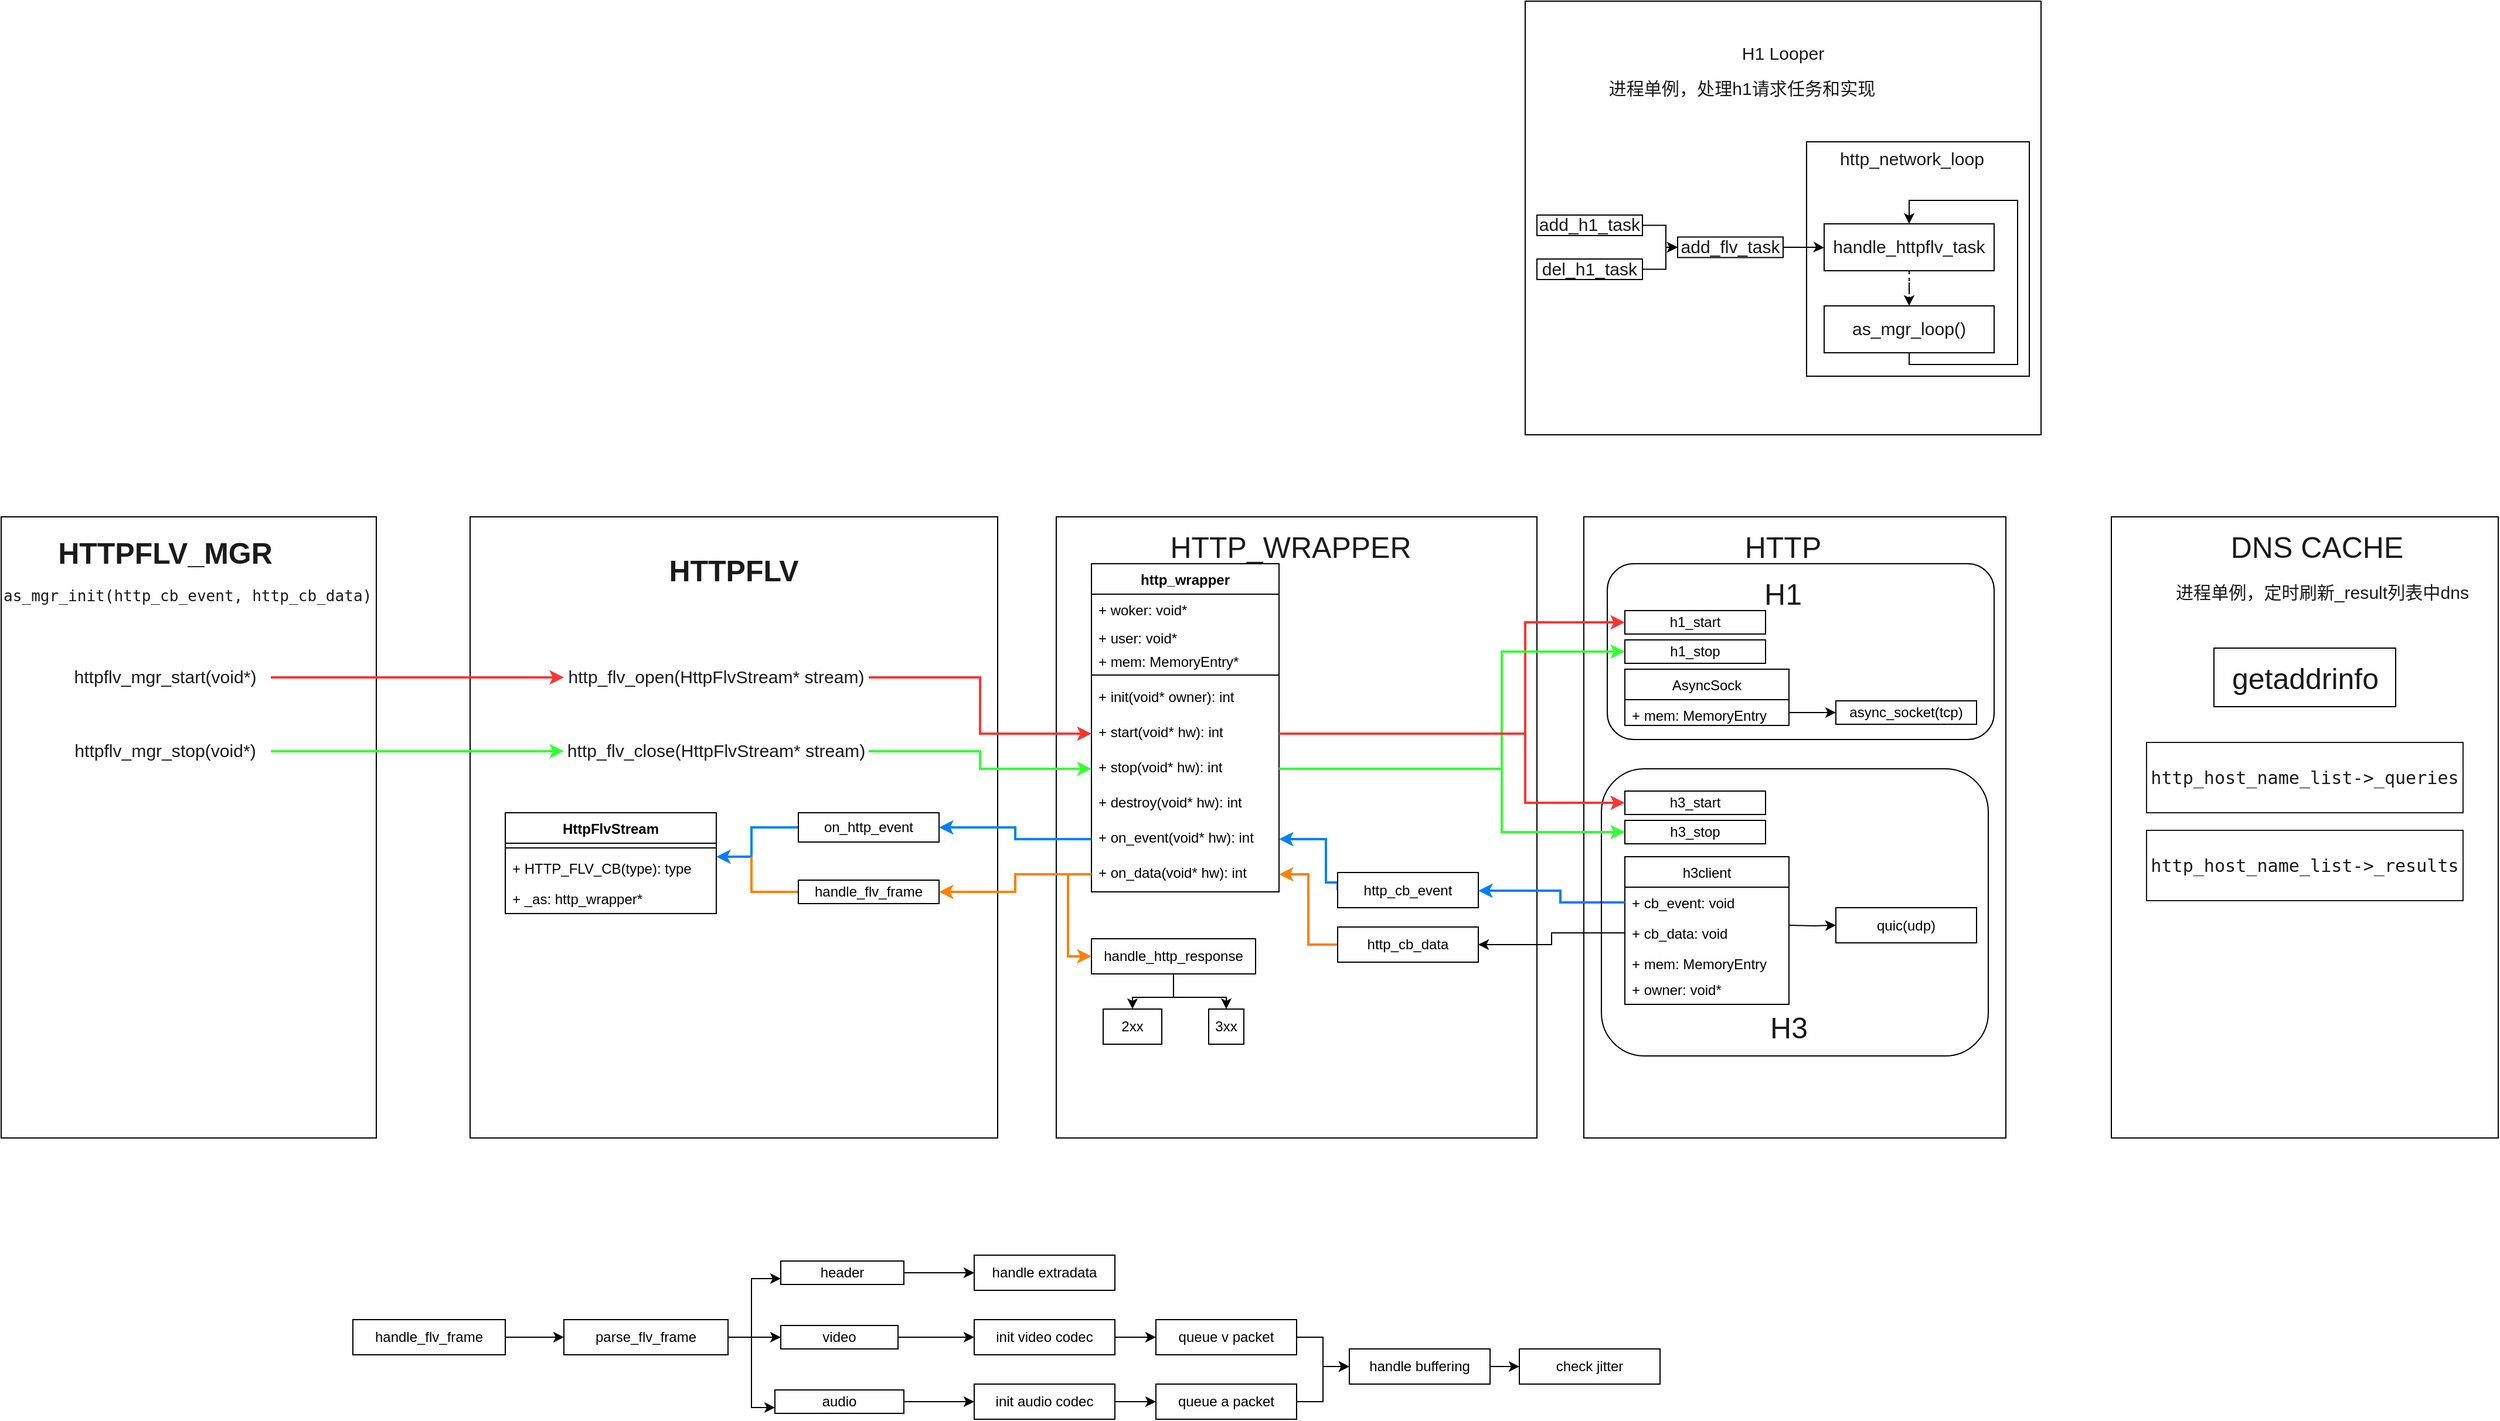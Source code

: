 <mxfile version="20.4.0" type="github">
  <diagram id="vO1amvy0kyj9_wai8O6I" name="Page-1">
    <mxGraphModel dx="2225" dy="1867" grid="1" gridSize="10" guides="1" tooltips="1" connect="1" arrows="1" fold="1" page="1" pageScale="1" pageWidth="850" pageHeight="1100" math="0" shadow="0">
      <root>
        <mxCell id="0" />
        <mxCell id="1" parent="0" />
        <mxCell id="cA0amRriEJMc-7uIuHtY-74" value="" style="rounded=0;whiteSpace=wrap;html=1;fontFamily=Helvetica;fontSize=25;fontColor=#1A1A1A;fillColor=none;gradientColor=none;" parent="1" vertex="1">
          <mxGeometry x="410" y="90" width="410" height="530" as="geometry" />
        </mxCell>
        <mxCell id="cA0amRriEJMc-7uIuHtY-109" value="" style="rounded=0;whiteSpace=wrap;html=1;fontFamily=Helvetica;fontSize=15.067;fontColor=#1A1A1A;fillColor=none;gradientColor=none;" parent="1" vertex="1">
          <mxGeometry x="-490" y="90" width="320" height="530" as="geometry" />
        </mxCell>
        <mxCell id="cA0amRriEJMc-7uIuHtY-4" value="" style="whiteSpace=wrap;html=1;" parent="1" vertex="1">
          <mxGeometry x="810" y="-350" width="440" height="370" as="geometry" />
        </mxCell>
        <mxCell id="cA0amRriEJMc-7uIuHtY-106" value="" style="rounded=0;whiteSpace=wrap;html=1;fontFamily=Helvetica;fontSize=15.067;fontColor=#1A1A1A;fillColor=none;gradientColor=none;" parent="1" vertex="1">
          <mxGeometry x="1050" y="-230" width="190" height="200" as="geometry" />
        </mxCell>
        <mxCell id="cA0amRriEJMc-7uIuHtY-70" value="" style="rounded=0;whiteSpace=wrap;html=1;fontFamily=Helvetica;fontSize=12;fontColor=#1A1A1A;fillColor=none;gradientColor=none;" parent="1" vertex="1">
          <mxGeometry x="-90" y="90" width="450" height="530" as="geometry" />
        </mxCell>
        <mxCell id="cA0amRriEJMc-7uIuHtY-83" value="" style="rounded=0;whiteSpace=wrap;html=1;fontFamily=Helvetica;fontSize=25;fontColor=#1A1A1A;fillColor=none;gradientColor=none;" parent="1" vertex="1">
          <mxGeometry x="1310" y="90" width="330" height="530" as="geometry" />
        </mxCell>
        <mxCell id="cA0amRriEJMc-7uIuHtY-76" value="" style="rounded=0;whiteSpace=wrap;html=1;fontFamily=Helvetica;fontSize=25;fontColor=#1A1A1A;fillColor=none;gradientColor=none;" parent="1" vertex="1">
          <mxGeometry x="860" y="90" width="360" height="530" as="geometry" />
        </mxCell>
        <mxCell id="cA0amRriEJMc-7uIuHtY-78" value="" style="rounded=1;whiteSpace=wrap;html=1;fontFamily=Helvetica;fontSize=25;fontColor=#1A1A1A;fillColor=none;gradientColor=none;" parent="1" vertex="1">
          <mxGeometry x="880" y="130" width="330" height="150" as="geometry" />
        </mxCell>
        <mxCell id="cA0amRriEJMc-7uIuHtY-5" value="async_socket(tcp)" style="whiteSpace=wrap;html=1;" parent="1" vertex="1">
          <mxGeometry x="1075" y="247" width="120" height="20" as="geometry" />
        </mxCell>
        <mxCell id="cA0amRriEJMc-7uIuHtY-6" value="quic(udp)" style="whiteSpace=wrap;html=1;" parent="1" vertex="1">
          <mxGeometry x="1075" y="423.5" width="120" height="30" as="geometry" />
        </mxCell>
        <mxCell id="cA0amRriEJMc-7uIuHtY-7" value="http_wrapper" style="swimlane;fontStyle=1;align=center;verticalAlign=top;childLayout=stackLayout;horizontal=1;startSize=26;horizontalStack=0;resizeParent=1;resizeParentMax=0;resizeLast=0;collapsible=1;marginBottom=0;" parent="1" vertex="1">
          <mxGeometry x="440" y="130" width="160" height="280" as="geometry" />
        </mxCell>
        <mxCell id="cA0amRriEJMc-7uIuHtY-8" value="+ woker: void*" style="text;strokeColor=none;fillColor=none;align=left;verticalAlign=top;spacingLeft=4;spacingRight=4;overflow=hidden;rotatable=0;points=[[0,0.5],[1,0.5]];portConstraint=eastwest;" parent="cA0amRriEJMc-7uIuHtY-7" vertex="1">
          <mxGeometry y="26" width="160" height="24" as="geometry" />
        </mxCell>
        <mxCell id="cA0amRriEJMc-7uIuHtY-11" value="+ user: void*" style="text;strokeColor=none;fillColor=none;align=left;verticalAlign=top;spacingLeft=4;spacingRight=4;overflow=hidden;rotatable=0;points=[[0,0.5],[1,0.5]];portConstraint=eastwest;" parent="cA0amRriEJMc-7uIuHtY-7" vertex="1">
          <mxGeometry y="50" width="160" height="20" as="geometry" />
        </mxCell>
        <mxCell id="cA0amRriEJMc-7uIuHtY-12" value="+ mem: MemoryEntry*" style="text;strokeColor=none;fillColor=none;align=left;verticalAlign=top;spacingLeft=4;spacingRight=4;overflow=hidden;rotatable=0;points=[[0,0.5],[1,0.5]];portConstraint=eastwest;" parent="cA0amRriEJMc-7uIuHtY-7" vertex="1">
          <mxGeometry y="70" width="160" height="20" as="geometry" />
        </mxCell>
        <mxCell id="cA0amRriEJMc-7uIuHtY-9" value="" style="line;strokeWidth=1;fillColor=none;align=left;verticalAlign=middle;spacingTop=-1;spacingLeft=3;spacingRight=3;rotatable=0;labelPosition=right;points=[];portConstraint=eastwest;" parent="cA0amRriEJMc-7uIuHtY-7" vertex="1">
          <mxGeometry y="90" width="160" height="10" as="geometry" />
        </mxCell>
        <mxCell id="cA0amRriEJMc-7uIuHtY-10" value="+ init(void* owner): int" style="text;strokeColor=none;fillColor=none;align=left;verticalAlign=top;spacingLeft=4;spacingRight=4;overflow=hidden;rotatable=0;points=[[0,0.5],[1,0.5]];portConstraint=eastwest;" parent="cA0amRriEJMc-7uIuHtY-7" vertex="1">
          <mxGeometry y="100" width="160" height="30" as="geometry" />
        </mxCell>
        <mxCell id="cA0amRriEJMc-7uIuHtY-13" value="+ start(void* hw): int" style="text;strokeColor=none;fillColor=none;align=left;verticalAlign=top;spacingLeft=4;spacingRight=4;overflow=hidden;rotatable=0;points=[[0,0.5],[1,0.5]];portConstraint=eastwest;" parent="cA0amRriEJMc-7uIuHtY-7" vertex="1">
          <mxGeometry y="130" width="160" height="30" as="geometry" />
        </mxCell>
        <mxCell id="cA0amRriEJMc-7uIuHtY-14" value="+ stop(void* hw): int" style="text;strokeColor=none;fillColor=none;align=left;verticalAlign=top;spacingLeft=4;spacingRight=4;overflow=hidden;rotatable=0;points=[[0,0.5],[1,0.5]];portConstraint=eastwest;" parent="cA0amRriEJMc-7uIuHtY-7" vertex="1">
          <mxGeometry y="160" width="160" height="30" as="geometry" />
        </mxCell>
        <mxCell id="cA0amRriEJMc-7uIuHtY-15" value="+ destroy(void* hw): int" style="text;strokeColor=none;fillColor=none;align=left;verticalAlign=top;spacingLeft=4;spacingRight=4;overflow=hidden;rotatable=0;points=[[0,0.5],[1,0.5]];portConstraint=eastwest;" parent="cA0amRriEJMc-7uIuHtY-7" vertex="1">
          <mxGeometry y="190" width="160" height="30" as="geometry" />
        </mxCell>
        <mxCell id="cA0amRriEJMc-7uIuHtY-16" value="+ on_event(void* hw): int" style="text;strokeColor=none;fillColor=none;align=left;verticalAlign=top;spacingLeft=4;spacingRight=4;overflow=hidden;rotatable=0;points=[[0,0.5],[1,0.5]];portConstraint=eastwest;" parent="cA0amRriEJMc-7uIuHtY-7" vertex="1">
          <mxGeometry y="220" width="160" height="30" as="geometry" />
        </mxCell>
        <mxCell id="cA0amRriEJMc-7uIuHtY-17" value="+ on_data(void* hw): int" style="text;strokeColor=none;fillColor=none;align=left;verticalAlign=top;spacingLeft=4;spacingRight=4;overflow=hidden;rotatable=0;points=[[0,0.5],[1,0.5]];portConstraint=eastwest;" parent="cA0amRriEJMc-7uIuHtY-7" vertex="1">
          <mxGeometry y="250" width="160" height="30" as="geometry" />
        </mxCell>
        <mxCell id="cA0amRriEJMc-7uIuHtY-42" style="edgeStyle=orthogonalEdgeStyle;rounded=0;orthogonalLoop=1;jettySize=auto;html=1;entryX=1;entryY=0.135;entryDx=0;entryDy=0;entryPerimeter=0;endArrow=classic;endFill=1;exitX=0;exitY=0.5;exitDx=0;exitDy=0;strokeWidth=2;strokeColor=#007FFF;" parent="1" source="cA0amRriEJMc-7uIuHtY-18" target="cA0amRriEJMc-7uIuHtY-39" edge="1">
          <mxGeometry relative="1" as="geometry">
            <Array as="points">
              <mxPoint x="150" y="355" />
              <mxPoint x="150" y="380" />
            </Array>
          </mxGeometry>
        </mxCell>
        <mxCell id="cA0amRriEJMc-7uIuHtY-18" value="on_http_event" style="whiteSpace=wrap;html=1;" parent="1" vertex="1">
          <mxGeometry x="190" y="342.5" width="120" height="25" as="geometry" />
        </mxCell>
        <mxCell id="cA0amRriEJMc-7uIuHtY-26" value="" style="edgeStyle=orthogonalEdgeStyle;rounded=0;orthogonalLoop=1;jettySize=auto;html=1;" parent="1" source="cA0amRriEJMc-7uIuHtY-20" target="cA0amRriEJMc-7uIuHtY-25" edge="1">
          <mxGeometry relative="1" as="geometry" />
        </mxCell>
        <mxCell id="cA0amRriEJMc-7uIuHtY-28" style="edgeStyle=orthogonalEdgeStyle;rounded=0;orthogonalLoop=1;jettySize=auto;html=1;entryX=0.5;entryY=0;entryDx=0;entryDy=0;" parent="1" source="cA0amRriEJMc-7uIuHtY-20" target="cA0amRriEJMc-7uIuHtY-27" edge="1">
          <mxGeometry relative="1" as="geometry" />
        </mxCell>
        <mxCell id="cA0amRriEJMc-7uIuHtY-20" value="handle_http_response" style="whiteSpace=wrap;html=1;" parent="1" vertex="1">
          <mxGeometry x="440" y="450" width="140" height="30" as="geometry" />
        </mxCell>
        <mxCell id="cA0amRriEJMc-7uIuHtY-41" style="edgeStyle=orthogonalEdgeStyle;rounded=0;orthogonalLoop=1;jettySize=auto;html=1;endArrow=none;endFill=0;strokeWidth=2;strokeColor=#FF8000;" parent="1" source="cA0amRriEJMc-7uIuHtY-22" edge="1">
          <mxGeometry relative="1" as="geometry">
            <mxPoint x="150" y="380" as="targetPoint" />
            <Array as="points">
              <mxPoint x="150" y="410" />
            </Array>
          </mxGeometry>
        </mxCell>
        <mxCell id="cA0amRriEJMc-7uIuHtY-22" value="handle_flv_frame" style="whiteSpace=wrap;html=1;" parent="1" vertex="1">
          <mxGeometry x="190" y="400" width="120" height="20" as="geometry" />
        </mxCell>
        <mxCell id="cA0amRriEJMc-7uIuHtY-25" value="2xx" style="whiteSpace=wrap;html=1;" parent="1" vertex="1">
          <mxGeometry x="450" y="510" width="50" height="30" as="geometry" />
        </mxCell>
        <mxCell id="cA0amRriEJMc-7uIuHtY-27" value="3xx" style="whiteSpace=wrap;html=1;" parent="1" vertex="1">
          <mxGeometry x="540" y="510" width="30" height="30" as="geometry" />
        </mxCell>
        <mxCell id="cA0amRriEJMc-7uIuHtY-32" style="edgeStyle=orthogonalEdgeStyle;rounded=0;orthogonalLoop=1;jettySize=auto;html=1;entryX=1;entryY=0.5;entryDx=0;entryDy=0;strokeColor=#007FFF;strokeWidth=2;" parent="1" source="cA0amRriEJMc-7uIuHtY-16" target="cA0amRriEJMc-7uIuHtY-18" edge="1">
          <mxGeometry relative="1" as="geometry" />
        </mxCell>
        <mxCell id="cA0amRriEJMc-7uIuHtY-33" style="edgeStyle=orthogonalEdgeStyle;rounded=0;orthogonalLoop=1;jettySize=auto;html=1;entryX=0;entryY=0.5;entryDx=0;entryDy=0;strokeWidth=2;strokeColor=#FF8000;" parent="1" source="cA0amRriEJMc-7uIuHtY-17" target="cA0amRriEJMc-7uIuHtY-20" edge="1">
          <mxGeometry relative="1" as="geometry" />
        </mxCell>
        <mxCell id="cA0amRriEJMc-7uIuHtY-34" style="edgeStyle=orthogonalEdgeStyle;rounded=0;orthogonalLoop=1;jettySize=auto;html=1;entryX=1;entryY=0.5;entryDx=0;entryDy=0;strokeColor=#FF8000;strokeWidth=2;" parent="1" source="cA0amRriEJMc-7uIuHtY-17" target="cA0amRriEJMc-7uIuHtY-22" edge="1">
          <mxGeometry relative="1" as="geometry" />
        </mxCell>
        <mxCell id="cA0amRriEJMc-7uIuHtY-36" value="HttpFlvStream" style="swimlane;fontStyle=1;align=center;verticalAlign=top;childLayout=stackLayout;horizontal=1;startSize=26;horizontalStack=0;resizeParent=1;resizeParentMax=0;resizeLast=0;collapsible=1;marginBottom=0;" parent="1" vertex="1">
          <mxGeometry x="-60" y="342.5" width="180" height="86" as="geometry" />
        </mxCell>
        <mxCell id="cA0amRriEJMc-7uIuHtY-38" value="" style="line;strokeWidth=1;fillColor=none;align=left;verticalAlign=middle;spacingTop=-1;spacingLeft=3;spacingRight=3;rotatable=0;labelPosition=right;points=[];portConstraint=eastwest;" parent="cA0amRriEJMc-7uIuHtY-36" vertex="1">
          <mxGeometry y="26" width="180" height="8" as="geometry" />
        </mxCell>
        <mxCell id="cA0amRriEJMc-7uIuHtY-39" value="+ HTTP_FLV_CB(type): type" style="text;strokeColor=none;fillColor=none;align=left;verticalAlign=top;spacingLeft=4;spacingRight=4;overflow=hidden;rotatable=0;points=[[0,0.5],[1,0.5]];portConstraint=eastwest;" parent="cA0amRriEJMc-7uIuHtY-36" vertex="1">
          <mxGeometry y="34" width="180" height="26" as="geometry" />
        </mxCell>
        <mxCell id="cA0amRriEJMc-7uIuHtY-112" value="+ _as: http_wrapper*" style="text;strokeColor=none;fillColor=none;align=left;verticalAlign=top;spacingLeft=4;spacingRight=4;overflow=hidden;rotatable=0;points=[[0,0.5],[1,0.5]];portConstraint=eastwest;" parent="cA0amRriEJMc-7uIuHtY-36" vertex="1">
          <mxGeometry y="60" width="180" height="26" as="geometry" />
        </mxCell>
        <mxCell id="cA0amRriEJMc-7uIuHtY-46" style="edgeStyle=orthogonalEdgeStyle;rounded=0;orthogonalLoop=1;jettySize=auto;html=1;entryX=0;entryY=0.5;entryDx=0;entryDy=0;endArrow=classic;endFill=1;" parent="1" target="cA0amRriEJMc-7uIuHtY-6" edge="1">
          <mxGeometry relative="1" as="geometry">
            <mxPoint x="1035" y="438.5" as="sourcePoint" />
          </mxGeometry>
        </mxCell>
        <mxCell id="cA0amRriEJMc-7uIuHtY-68" style="edgeStyle=orthogonalEdgeStyle;rounded=0;orthogonalLoop=1;jettySize=auto;html=1;fontFamily=Helvetica;fontSize=12;fontColor=#1A1A1A;exitX=0;exitY=0.5;exitDx=0;exitDy=0;strokeColor=#007FFF;strokeWidth=2;" parent="1" source="cA0amRriEJMc-7uIuHtY-48" target="cA0amRriEJMc-7uIuHtY-16" edge="1">
          <mxGeometry relative="1" as="geometry">
            <Array as="points">
              <mxPoint x="640" y="402" />
              <mxPoint x="640" y="365" />
            </Array>
          </mxGeometry>
        </mxCell>
        <mxCell id="cA0amRriEJMc-7uIuHtY-48" value="http_cb_event" style="whiteSpace=wrap;html=1;" parent="1" vertex="1">
          <mxGeometry x="650" y="393.5" width="120" height="30" as="geometry" />
        </mxCell>
        <mxCell id="cA0amRriEJMc-7uIuHtY-69" style="edgeStyle=orthogonalEdgeStyle;rounded=0;orthogonalLoop=1;jettySize=auto;html=1;entryX=1;entryY=0.5;entryDx=0;entryDy=0;fontFamily=Helvetica;fontSize=12;fontColor=#1A1A1A;exitX=0;exitY=0.5;exitDx=0;exitDy=0;strokeColor=#FF8000;strokeWidth=2;" parent="1" source="cA0amRriEJMc-7uIuHtY-49" target="cA0amRriEJMc-7uIuHtY-17" edge="1">
          <mxGeometry relative="1" as="geometry" />
        </mxCell>
        <mxCell id="cA0amRriEJMc-7uIuHtY-49" value="http_cb_data" style="whiteSpace=wrap;html=1;" parent="1" vertex="1">
          <mxGeometry x="650" y="440" width="120" height="30" as="geometry" />
        </mxCell>
        <mxCell id="cA0amRriEJMc-7uIuHtY-50" value="AsyncSock" style="swimlane;fontStyle=0;childLayout=stackLayout;horizontal=1;startSize=26;fillColor=none;horizontalStack=0;resizeParent=1;resizeParentMax=0;resizeLast=0;collapsible=1;marginBottom=0;" parent="1" vertex="1">
          <mxGeometry x="895" y="220" width="140" height="48" as="geometry" />
        </mxCell>
        <mxCell id="cA0amRriEJMc-7uIuHtY-53" value="+ mem: MemoryEntry" style="text;strokeColor=none;fillColor=none;align=left;verticalAlign=top;spacingLeft=4;spacingRight=4;overflow=hidden;rotatable=0;points=[[0,0.5],[1,0.5]];portConstraint=eastwest;" parent="cA0amRriEJMc-7uIuHtY-50" vertex="1">
          <mxGeometry y="26" width="140" height="22" as="geometry" />
        </mxCell>
        <mxCell id="cA0amRriEJMc-7uIuHtY-55" value="h3client" style="swimlane;fontStyle=0;childLayout=stackLayout;horizontal=1;startSize=26;fillColor=none;horizontalStack=0;resizeParent=1;resizeParentMax=0;resizeLast=0;collapsible=1;marginBottom=0;" parent="1" vertex="1">
          <mxGeometry x="895" y="380" width="140" height="126" as="geometry" />
        </mxCell>
        <mxCell id="cA0amRriEJMc-7uIuHtY-56" value="+ cb_event: void" style="text;strokeColor=none;fillColor=none;align=left;verticalAlign=top;spacingLeft=4;spacingRight=4;overflow=hidden;rotatable=0;points=[[0,0.5],[1,0.5]];portConstraint=eastwest;" parent="cA0amRriEJMc-7uIuHtY-55" vertex="1">
          <mxGeometry y="26" width="140" height="26" as="geometry" />
        </mxCell>
        <mxCell id="cA0amRriEJMc-7uIuHtY-57" value="+ cb_data: void" style="text;strokeColor=none;fillColor=none;align=left;verticalAlign=top;spacingLeft=4;spacingRight=4;overflow=hidden;rotatable=0;points=[[0,0.5],[1,0.5]];portConstraint=eastwest;" parent="cA0amRriEJMc-7uIuHtY-55" vertex="1">
          <mxGeometry y="52" width="140" height="26" as="geometry" />
        </mxCell>
        <mxCell id="cA0amRriEJMc-7uIuHtY-58" value="+ mem: MemoryEntry" style="text;strokeColor=none;fillColor=none;align=left;verticalAlign=top;spacingLeft=4;spacingRight=4;overflow=hidden;rotatable=0;points=[[0,0.5],[1,0.5]];portConstraint=eastwest;" parent="cA0amRriEJMc-7uIuHtY-55" vertex="1">
          <mxGeometry y="78" width="140" height="22" as="geometry" />
        </mxCell>
        <mxCell id="cA0amRriEJMc-7uIuHtY-59" value="+ owner: void*" style="text;strokeColor=none;fillColor=none;align=left;verticalAlign=top;spacingLeft=4;spacingRight=4;overflow=hidden;rotatable=0;points=[[0,0.5],[1,0.5]];portConstraint=eastwest;" parent="cA0amRriEJMc-7uIuHtY-55" vertex="1">
          <mxGeometry y="100" width="140" height="26" as="geometry" />
        </mxCell>
        <mxCell id="cA0amRriEJMc-7uIuHtY-61" style="edgeStyle=orthogonalEdgeStyle;rounded=0;orthogonalLoop=1;jettySize=auto;html=1;entryX=0;entryY=0.5;entryDx=0;entryDy=0;endArrow=classic;endFill=1;" parent="1" source="cA0amRriEJMc-7uIuHtY-53" target="cA0amRriEJMc-7uIuHtY-5" edge="1">
          <mxGeometry relative="1" as="geometry" />
        </mxCell>
        <mxCell id="cA0amRriEJMc-7uIuHtY-65" value="&lt;pre style=&quot;font-family: &amp;quot;JetBrains Mono&amp;quot;, monospace; font-size: 9.8pt;&quot;&gt;&lt;span style=&quot;background-color: rgb(255, 255, 255);&quot;&gt;&lt;font color=&quot;#1A1A1A&quot;&gt;as_mgr_init(http_cb_event, http_cb_data)&lt;/font&gt;&lt;/span&gt;&lt;/pre&gt;" style="text;whiteSpace=wrap;html=1;" parent="1" vertex="1">
          <mxGeometry x="-490" y="130" width="350" height="50" as="geometry" />
        </mxCell>
        <mxCell id="cA0amRriEJMc-7uIuHtY-66" style="edgeStyle=orthogonalEdgeStyle;rounded=0;orthogonalLoop=1;jettySize=auto;html=1;entryX=1;entryY=0.5;entryDx=0;entryDy=0;fontFamily=Helvetica;fontSize=12;fontColor=#1A1A1A;strokeColor=#007FFF;strokeWidth=2;" parent="1" source="cA0amRriEJMc-7uIuHtY-56" target="cA0amRriEJMc-7uIuHtY-48" edge="1">
          <mxGeometry relative="1" as="geometry">
            <Array as="points">
              <mxPoint x="840" y="419" />
              <mxPoint x="840" y="409" />
              <mxPoint x="770" y="409" />
            </Array>
          </mxGeometry>
        </mxCell>
        <mxCell id="cA0amRriEJMc-7uIuHtY-67" style="edgeStyle=orthogonalEdgeStyle;rounded=0;orthogonalLoop=1;jettySize=auto;html=1;entryX=1;entryY=0.5;entryDx=0;entryDy=0;fontFamily=Helvetica;fontSize=12;fontColor=#1A1A1A;" parent="1" source="cA0amRriEJMc-7uIuHtY-57" target="cA0amRriEJMc-7uIuHtY-49" edge="1">
          <mxGeometry relative="1" as="geometry" />
        </mxCell>
        <mxCell id="cA0amRriEJMc-7uIuHtY-71" value="&lt;font style=&quot;font-size: 25px;&quot;&gt;&lt;b&gt;HTTPFLV&lt;/b&gt;&lt;/font&gt;" style="text;html=1;strokeColor=none;fillColor=none;align=center;verticalAlign=middle;whiteSpace=wrap;rounded=0;fontFamily=Helvetica;fontSize=12;fontColor=#1A1A1A;" parent="1" vertex="1">
          <mxGeometry x="105" y="120" width="60" height="30" as="geometry" />
        </mxCell>
        <mxCell id="cA0amRriEJMc-7uIuHtY-73" value="&lt;font style=&quot;font-size: 25px;&quot;&gt;&lt;b&gt;HTTPFLV_MGR&lt;/b&gt;&lt;/font&gt;" style="text;html=1;strokeColor=none;fillColor=none;align=center;verticalAlign=middle;whiteSpace=wrap;rounded=0;fontFamily=Helvetica;fontSize=12;fontColor=#1A1A1A;" parent="1" vertex="1">
          <mxGeometry x="-390" y="100" width="80" height="40" as="geometry" />
        </mxCell>
        <mxCell id="cA0amRriEJMc-7uIuHtY-75" value="HTTP_WRAPPER" style="text;html=1;strokeColor=none;fillColor=none;align=center;verticalAlign=middle;whiteSpace=wrap;rounded=0;fontFamily=Helvetica;fontSize=25;fontColor=#1A1A1A;" parent="1" vertex="1">
          <mxGeometry x="580" y="100" width="60" height="30" as="geometry" />
        </mxCell>
        <mxCell id="cA0amRriEJMc-7uIuHtY-77" value="HTTP" style="text;html=1;strokeColor=none;fillColor=none;align=center;verticalAlign=middle;whiteSpace=wrap;rounded=0;fontFamily=Helvetica;fontSize=25;fontColor=#1A1A1A;" parent="1" vertex="1">
          <mxGeometry x="1000" y="100" width="60" height="30" as="geometry" />
        </mxCell>
        <mxCell id="cA0amRriEJMc-7uIuHtY-79" value="H1" style="text;html=1;strokeColor=none;fillColor=none;align=center;verticalAlign=middle;whiteSpace=wrap;rounded=0;fontFamily=Helvetica;fontSize=25;fontColor=#1A1A1A;" parent="1" vertex="1">
          <mxGeometry x="1000" y="140" width="60" height="30" as="geometry" />
        </mxCell>
        <mxCell id="cA0amRriEJMc-7uIuHtY-80" value="" style="rounded=1;whiteSpace=wrap;html=1;fontFamily=Helvetica;fontSize=25;fontColor=#1A1A1A;fillColor=none;gradientColor=none;" parent="1" vertex="1">
          <mxGeometry x="875" y="305" width="330" height="245" as="geometry" />
        </mxCell>
        <mxCell id="cA0amRriEJMc-7uIuHtY-81" value="H3" style="text;html=1;strokeColor=none;fillColor=none;align=center;verticalAlign=middle;whiteSpace=wrap;rounded=0;fontFamily=Helvetica;fontSize=25;fontColor=#1A1A1A;" parent="1" vertex="1">
          <mxGeometry x="1005" y="510" width="60" height="30" as="geometry" />
        </mxCell>
        <mxCell id="cA0amRriEJMc-7uIuHtY-84" value="DNS CACHE" style="text;html=1;strokeColor=none;fillColor=none;align=center;verticalAlign=middle;whiteSpace=wrap;rounded=0;fontFamily=Helvetica;fontSize=25;fontColor=#1A1A1A;" parent="1" vertex="1">
          <mxGeometry x="1407.5" y="100" width="155" height="30" as="geometry" />
        </mxCell>
        <mxCell id="cA0amRriEJMc-7uIuHtY-85" value="getaddrinfo" style="rounded=0;whiteSpace=wrap;html=1;fontFamily=Helvetica;fontSize=25;fontColor=#1A1A1A;fillColor=none;gradientColor=none;" parent="1" vertex="1">
          <mxGeometry x="1397.5" y="202" width="155" height="50" as="geometry" />
        </mxCell>
        <mxCell id="cA0amRriEJMc-7uIuHtY-86" value="&lt;pre style=&quot;font-family: &amp;quot;JetBrains Mono&amp;quot;, monospace; font-size: 15.067px;&quot;&gt;&lt;font style=&quot;font-size: 15.067px;&quot;&gt;&lt;span style=&quot;background-color: rgb(255, 255, 255);&quot;&gt;&lt;font style=&quot;font-size: 15.067px;&quot; color=&quot;#1A1A1A&quot;&gt;http_host_name_list-&amp;gt;_queries&lt;/font&gt;&lt;/span&gt;&lt;/font&gt;&lt;/pre&gt;" style="rounded=0;whiteSpace=wrap;html=1;fontFamily=Helvetica;fontSize=25;fontColor=#1A1A1A;fillColor=none;gradientColor=none;strokeColor=#1A1A1A;" parent="1" vertex="1">
          <mxGeometry x="1340" y="282.5" width="270" height="60" as="geometry" />
        </mxCell>
        <mxCell id="cA0amRriEJMc-7uIuHtY-87" value="&lt;pre style=&quot;font-family: &amp;quot;JetBrains Mono&amp;quot;, monospace; font-size: 15.067px;&quot;&gt;&lt;font style=&quot;font-size: 15.067px;&quot;&gt;&lt;span style=&quot;background-color: rgb(255, 255, 255);&quot;&gt;&lt;font style=&quot;font-size: 15.067px;&quot; color=&quot;#1A1A1A&quot;&gt;http_host_name_list-&amp;gt;_results&lt;/font&gt;&lt;/span&gt;&lt;/font&gt;&lt;/pre&gt;" style="rounded=0;whiteSpace=wrap;html=1;fontFamily=Helvetica;fontSize=25;fontColor=#1A1A1A;fillColor=none;gradientColor=none;strokeColor=#1A1A1A;" parent="1" vertex="1">
          <mxGeometry x="1340" y="357.5" width="270" height="60" as="geometry" />
        </mxCell>
        <mxCell id="cA0amRriEJMc-7uIuHtY-114" style="edgeStyle=orthogonalEdgeStyle;rounded=0;orthogonalLoop=1;jettySize=auto;html=1;entryX=0;entryY=0.5;entryDx=0;entryDy=0;fontFamily=Helvetica;fontSize=25;fontColor=#1A1A1A;strokeColor=#FF3333;strokeWidth=2;" parent="1" source="cA0amRriEJMc-7uIuHtY-89" target="cA0amRriEJMc-7uIuHtY-110" edge="1">
          <mxGeometry relative="1" as="geometry" />
        </mxCell>
        <mxCell id="cA0amRriEJMc-7uIuHtY-89" value="httpflv_mgr_start(void*)" style="text;html=1;strokeColor=none;fillColor=none;align=center;verticalAlign=middle;whiteSpace=wrap;rounded=0;fontFamily=Helvetica;fontSize=15.067;fontColor=#1A1A1A;" parent="1" vertex="1">
          <mxGeometry x="-440" y="212" width="180" height="30" as="geometry" />
        </mxCell>
        <mxCell id="cA0amRriEJMc-7uIuHtY-115" style="edgeStyle=orthogonalEdgeStyle;rounded=0;orthogonalLoop=1;jettySize=auto;html=1;entryX=0;entryY=0.5;entryDx=0;entryDy=0;fontFamily=Helvetica;fontSize=25;fontColor=#1A1A1A;strokeColor=#33FF33;strokeWidth=2;" parent="1" source="cA0amRriEJMc-7uIuHtY-90" target="cA0amRriEJMc-7uIuHtY-111" edge="1">
          <mxGeometry relative="1" as="geometry" />
        </mxCell>
        <mxCell id="cA0amRriEJMc-7uIuHtY-90" value="httpflv_mgr_stop(void*)" style="text;html=1;strokeColor=none;fillColor=none;align=center;verticalAlign=middle;whiteSpace=wrap;rounded=0;fontFamily=Helvetica;fontSize=15.067;fontColor=#1A1A1A;" parent="1" vertex="1">
          <mxGeometry x="-440" y="275" width="180" height="30" as="geometry" />
        </mxCell>
        <mxCell id="cA0amRriEJMc-7uIuHtY-91" value="H1 Looper" style="text;html=1;strokeColor=none;fillColor=none;align=center;verticalAlign=middle;whiteSpace=wrap;rounded=0;fontFamily=Helvetica;fontSize=15.067;fontColor=#1A1A1A;" parent="1" vertex="1">
          <mxGeometry x="950" y="-320" width="160" height="30" as="geometry" />
        </mxCell>
        <mxCell id="cA0amRriEJMc-7uIuHtY-94" style="edgeStyle=orthogonalEdgeStyle;rounded=0;orthogonalLoop=1;jettySize=auto;html=1;dashed=1;fontFamily=Helvetica;fontSize=15.067;fontColor=#1A1A1A;" parent="1" source="cA0amRriEJMc-7uIuHtY-92" target="cA0amRriEJMc-7uIuHtY-93" edge="1">
          <mxGeometry relative="1" as="geometry" />
        </mxCell>
        <mxCell id="cA0amRriEJMc-7uIuHtY-92" value="handle_httpflv_task" style="rounded=0;whiteSpace=wrap;html=1;fontFamily=Helvetica;fontSize=15.067;fontColor=#1A1A1A;fillColor=none;gradientColor=none;" parent="1" vertex="1">
          <mxGeometry x="1065" y="-160" width="145" height="40" as="geometry" />
        </mxCell>
        <mxCell id="cA0amRriEJMc-7uIuHtY-95" style="edgeStyle=orthogonalEdgeStyle;rounded=0;orthogonalLoop=1;jettySize=auto;html=1;entryX=0.5;entryY=0;entryDx=0;entryDy=0;fontFamily=Helvetica;fontSize=15.067;fontColor=#1A1A1A;" parent="1" source="cA0amRriEJMc-7uIuHtY-93" target="cA0amRriEJMc-7uIuHtY-92" edge="1">
          <mxGeometry relative="1" as="geometry">
            <Array as="points">
              <mxPoint x="1137" y="-40" />
              <mxPoint x="1230" y="-40" />
              <mxPoint x="1230" y="-180" />
              <mxPoint x="1137" y="-180" />
            </Array>
          </mxGeometry>
        </mxCell>
        <mxCell id="cA0amRriEJMc-7uIuHtY-93" value="as_mgr_loop()" style="rounded=0;whiteSpace=wrap;html=1;fontFamily=Helvetica;fontSize=15.067;fontColor=#1A1A1A;fillColor=none;gradientColor=none;" parent="1" vertex="1">
          <mxGeometry x="1065" y="-90" width="145" height="40" as="geometry" />
        </mxCell>
        <mxCell id="cA0amRriEJMc-7uIuHtY-97" value="http_network_loop" style="text;html=1;strokeColor=none;fillColor=none;align=center;verticalAlign=middle;whiteSpace=wrap;rounded=0;fontFamily=Helvetica;fontSize=15.067;fontColor=#1A1A1A;" parent="1" vertex="1">
          <mxGeometry x="1110" y="-230" width="60" height="30" as="geometry" />
        </mxCell>
        <mxCell id="cA0amRriEJMc-7uIuHtY-104" style="edgeStyle=orthogonalEdgeStyle;rounded=0;orthogonalLoop=1;jettySize=auto;html=1;entryX=0;entryY=0.5;entryDx=0;entryDy=0;fontFamily=Helvetica;fontSize=15.067;fontColor=#1A1A1A;" parent="1" source="cA0amRriEJMc-7uIuHtY-98" target="cA0amRriEJMc-7uIuHtY-102" edge="1">
          <mxGeometry relative="1" as="geometry" />
        </mxCell>
        <mxCell id="cA0amRriEJMc-7uIuHtY-98" value="add_h1_task" style="rounded=0;whiteSpace=wrap;html=1;fontFamily=Helvetica;fontSize=15.067;fontColor=#1A1A1A;fillColor=none;gradientColor=none;" parent="1" vertex="1">
          <mxGeometry x="820" y="-167.5" width="90" height="17.5" as="geometry" />
        </mxCell>
        <mxCell id="cA0amRriEJMc-7uIuHtY-105" style="edgeStyle=orthogonalEdgeStyle;rounded=0;orthogonalLoop=1;jettySize=auto;html=1;entryX=0;entryY=0.5;entryDx=0;entryDy=0;fontFamily=Helvetica;fontSize=15.067;fontColor=#1A1A1A;" parent="1" source="cA0amRriEJMc-7uIuHtY-101" target="cA0amRriEJMc-7uIuHtY-102" edge="1">
          <mxGeometry relative="1" as="geometry" />
        </mxCell>
        <mxCell id="cA0amRriEJMc-7uIuHtY-101" value="del_h1_task" style="rounded=0;whiteSpace=wrap;html=1;fontFamily=Helvetica;fontSize=15.067;fontColor=#1A1A1A;fillColor=none;gradientColor=none;" parent="1" vertex="1">
          <mxGeometry x="820" y="-130" width="90" height="17.5" as="geometry" />
        </mxCell>
        <mxCell id="cA0amRriEJMc-7uIuHtY-103" style="edgeStyle=orthogonalEdgeStyle;rounded=0;orthogonalLoop=1;jettySize=auto;html=1;fontFamily=Helvetica;fontSize=15.067;fontColor=#1A1A1A;entryX=0;entryY=0.509;entryDx=0;entryDy=0;entryPerimeter=0;" parent="1" source="cA0amRriEJMc-7uIuHtY-102" target="cA0amRriEJMc-7uIuHtY-92" edge="1">
          <mxGeometry relative="1" as="geometry">
            <mxPoint x="1050" y="-121.188" as="targetPoint" />
            <Array as="points">
              <mxPoint x="1060" y="-140" />
              <mxPoint x="1065" y="-140" />
            </Array>
          </mxGeometry>
        </mxCell>
        <mxCell id="cA0amRriEJMc-7uIuHtY-102" value="add_flv_task" style="rounded=0;whiteSpace=wrap;html=1;fontFamily=Helvetica;fontSize=15.067;fontColor=#1A1A1A;fillColor=none;gradientColor=none;" parent="1" vertex="1">
          <mxGeometry x="940" y="-148.75" width="90" height="17.5" as="geometry" />
        </mxCell>
        <mxCell id="cA0amRriEJMc-7uIuHtY-107" value="进程单例，处理h1请求任务和实现" style="text;html=1;strokeColor=none;fillColor=none;align=center;verticalAlign=middle;whiteSpace=wrap;rounded=0;fontFamily=Helvetica;fontSize=15.067;fontColor=#1A1A1A;" parent="1" vertex="1">
          <mxGeometry x="850" y="-290" width="290" height="30" as="geometry" />
        </mxCell>
        <mxCell id="cA0amRriEJMc-7uIuHtY-108" value="进程单例，定时刷新_result列表中dns" style="text;html=1;strokeColor=none;fillColor=none;align=center;verticalAlign=middle;whiteSpace=wrap;rounded=0;fontFamily=Helvetica;fontSize=15.067;fontColor=#1A1A1A;" parent="1" vertex="1">
          <mxGeometry x="1360" y="140" width="260" height="30" as="geometry" />
        </mxCell>
        <mxCell id="cA0amRriEJMc-7uIuHtY-116" style="edgeStyle=orthogonalEdgeStyle;rounded=0;orthogonalLoop=1;jettySize=auto;html=1;entryX=0;entryY=0.5;entryDx=0;entryDy=0;fontFamily=Helvetica;fontSize=25;fontColor=#1A1A1A;exitX=1;exitY=0.5;exitDx=0;exitDy=0;strokeWidth=2;strokeColor=#FF3333;" parent="1" source="cA0amRriEJMc-7uIuHtY-110" target="cA0amRriEJMc-7uIuHtY-13" edge="1">
          <mxGeometry relative="1" as="geometry" />
        </mxCell>
        <mxCell id="cA0amRriEJMc-7uIuHtY-110" value="http_flv_open(HttpFlvStream* stream)" style="text;html=1;strokeColor=none;fillColor=none;align=center;verticalAlign=middle;whiteSpace=wrap;rounded=0;fontFamily=Helvetica;fontSize=15.067;fontColor=#1A1A1A;" parent="1" vertex="1">
          <mxGeometry x="-10" y="212" width="260" height="30" as="geometry" />
        </mxCell>
        <mxCell id="cA0amRriEJMc-7uIuHtY-117" style="edgeStyle=orthogonalEdgeStyle;rounded=0;orthogonalLoop=1;jettySize=auto;html=1;entryX=0;entryY=0.5;entryDx=0;entryDy=0;fontFamily=Helvetica;fontSize=25;fontColor=#1A1A1A;strokeWidth=2;strokeColor=#33FF33;" parent="1" source="cA0amRriEJMc-7uIuHtY-111" target="cA0amRriEJMc-7uIuHtY-14" edge="1">
          <mxGeometry relative="1" as="geometry" />
        </mxCell>
        <mxCell id="cA0amRriEJMc-7uIuHtY-111" value="http_flv_close(HttpFlvStream* stream)" style="text;html=1;strokeColor=none;fillColor=none;align=center;verticalAlign=middle;whiteSpace=wrap;rounded=0;fontFamily=Helvetica;fontSize=15.067;fontColor=#1A1A1A;" parent="1" vertex="1">
          <mxGeometry x="-10" y="275" width="260" height="30" as="geometry" />
        </mxCell>
        <mxCell id="cA0amRriEJMc-7uIuHtY-118" value="h1_start" style="whiteSpace=wrap;html=1;" parent="1" vertex="1">
          <mxGeometry x="895" y="170" width="120" height="20" as="geometry" />
        </mxCell>
        <mxCell id="cA0amRriEJMc-7uIuHtY-119" value="h1_stop" style="whiteSpace=wrap;html=1;" parent="1" vertex="1">
          <mxGeometry x="895" y="195" width="120" height="20" as="geometry" />
        </mxCell>
        <mxCell id="cA0amRriEJMc-7uIuHtY-120" value="h3_start" style="whiteSpace=wrap;html=1;" parent="1" vertex="1">
          <mxGeometry x="895" y="324" width="120" height="20" as="geometry" />
        </mxCell>
        <mxCell id="cA0amRriEJMc-7uIuHtY-121" value="h3_stop" style="whiteSpace=wrap;html=1;" parent="1" vertex="1">
          <mxGeometry x="895" y="349" width="120" height="20" as="geometry" />
        </mxCell>
        <mxCell id="cA0amRriEJMc-7uIuHtY-122" style="edgeStyle=orthogonalEdgeStyle;rounded=0;orthogonalLoop=1;jettySize=auto;html=1;entryX=0;entryY=0.5;entryDx=0;entryDy=0;fontFamily=Helvetica;fontSize=25;fontColor=#1A1A1A;strokeColor=#FF3333;strokeWidth=2;" parent="1" source="cA0amRriEJMc-7uIuHtY-13" target="cA0amRriEJMc-7uIuHtY-118" edge="1">
          <mxGeometry relative="1" as="geometry">
            <Array as="points">
              <mxPoint x="810" y="275" />
              <mxPoint x="810" y="180" />
            </Array>
          </mxGeometry>
        </mxCell>
        <mxCell id="cA0amRriEJMc-7uIuHtY-123" style="edgeStyle=orthogonalEdgeStyle;rounded=0;orthogonalLoop=1;jettySize=auto;html=1;entryX=0;entryY=0.5;entryDx=0;entryDy=0;fontFamily=Helvetica;fontSize=25;fontColor=#1A1A1A;strokeColor=#33FF33;strokeWidth=2;" parent="1" source="cA0amRriEJMc-7uIuHtY-14" target="cA0amRriEJMc-7uIuHtY-119" edge="1">
          <mxGeometry relative="1" as="geometry">
            <Array as="points">
              <mxPoint x="790" y="305" />
              <mxPoint x="790" y="205" />
            </Array>
          </mxGeometry>
        </mxCell>
        <mxCell id="cA0amRriEJMc-7uIuHtY-124" style="edgeStyle=orthogonalEdgeStyle;rounded=0;orthogonalLoop=1;jettySize=auto;html=1;entryX=0;entryY=0.5;entryDx=0;entryDy=0;fontFamily=Helvetica;fontSize=25;fontColor=#1A1A1A;strokeColor=#FF3333;strokeWidth=2;" parent="1" source="cA0amRriEJMc-7uIuHtY-13" target="cA0amRriEJMc-7uIuHtY-120" edge="1">
          <mxGeometry relative="1" as="geometry">
            <Array as="points">
              <mxPoint x="810" y="275" />
              <mxPoint x="810" y="334" />
            </Array>
          </mxGeometry>
        </mxCell>
        <mxCell id="cA0amRriEJMc-7uIuHtY-126" style="edgeStyle=orthogonalEdgeStyle;rounded=0;orthogonalLoop=1;jettySize=auto;html=1;entryX=0;entryY=0.5;entryDx=0;entryDy=0;fontFamily=Helvetica;fontSize=25;fontColor=#1A1A1A;strokeWidth=2;strokeColor=#33FF33;" parent="1" source="cA0amRriEJMc-7uIuHtY-14" target="cA0amRriEJMc-7uIuHtY-121" edge="1">
          <mxGeometry relative="1" as="geometry">
            <Array as="points">
              <mxPoint x="790" y="305" />
              <mxPoint x="790" y="359" />
            </Array>
          </mxGeometry>
        </mxCell>
        <mxCell id="sgj0Pk3TnUekTyNWO7hc-7" style="edgeStyle=orthogonalEdgeStyle;rounded=0;orthogonalLoop=1;jettySize=auto;html=1;exitX=0;exitY=0.5;exitDx=0;exitDy=0;entryX=0;entryY=0.75;entryDx=0;entryDy=0;" edge="1" parent="1" source="sgj0Pk3TnUekTyNWO7hc-5" target="sgj0Pk3TnUekTyNWO7hc-4">
          <mxGeometry relative="1" as="geometry">
            <Array as="points">
              <mxPoint x="150" y="790" />
              <mxPoint x="150" y="740" />
            </Array>
          </mxGeometry>
        </mxCell>
        <mxCell id="sgj0Pk3TnUekTyNWO7hc-8" style="edgeStyle=orthogonalEdgeStyle;rounded=0;orthogonalLoop=1;jettySize=auto;html=1;exitX=1;exitY=0.5;exitDx=0;exitDy=0;entryX=0;entryY=0.75;entryDx=0;entryDy=0;" edge="1" parent="1" source="sgj0Pk3TnUekTyNWO7hc-1" target="sgj0Pk3TnUekTyNWO7hc-6">
          <mxGeometry relative="1" as="geometry" />
        </mxCell>
        <mxCell id="sgj0Pk3TnUekTyNWO7hc-29" value="" style="edgeStyle=orthogonalEdgeStyle;rounded=0;orthogonalLoop=1;jettySize=auto;html=1;" edge="1" parent="1" source="sgj0Pk3TnUekTyNWO7hc-1" target="sgj0Pk3TnUekTyNWO7hc-5">
          <mxGeometry relative="1" as="geometry" />
        </mxCell>
        <mxCell id="sgj0Pk3TnUekTyNWO7hc-1" value="&lt;div&gt;parse_flv_frame&lt;/div&gt;" style="rounded=0;whiteSpace=wrap;html=1;" vertex="1" parent="1">
          <mxGeometry x="-10" y="775" width="140" height="30" as="geometry" />
        </mxCell>
        <mxCell id="sgj0Pk3TnUekTyNWO7hc-3" style="edgeStyle=orthogonalEdgeStyle;rounded=0;orthogonalLoop=1;jettySize=auto;html=1;" edge="1" parent="1" source="sgj0Pk3TnUekTyNWO7hc-2">
          <mxGeometry relative="1" as="geometry">
            <mxPoint x="-10" y="790" as="targetPoint" />
          </mxGeometry>
        </mxCell>
        <mxCell id="sgj0Pk3TnUekTyNWO7hc-2" value="handle_flv_frame" style="rounded=0;whiteSpace=wrap;html=1;" vertex="1" parent="1">
          <mxGeometry x="-190" y="775" width="130" height="30" as="geometry" />
        </mxCell>
        <mxCell id="sgj0Pk3TnUekTyNWO7hc-16" value="" style="edgeStyle=orthogonalEdgeStyle;rounded=0;orthogonalLoop=1;jettySize=auto;html=1;" edge="1" parent="1" source="sgj0Pk3TnUekTyNWO7hc-4" target="sgj0Pk3TnUekTyNWO7hc-13">
          <mxGeometry relative="1" as="geometry" />
        </mxCell>
        <mxCell id="sgj0Pk3TnUekTyNWO7hc-4" value="&lt;div&gt;header&lt;/div&gt;" style="rounded=0;whiteSpace=wrap;html=1;" vertex="1" parent="1">
          <mxGeometry x="175" y="725" width="105" height="20" as="geometry" />
        </mxCell>
        <mxCell id="sgj0Pk3TnUekTyNWO7hc-19" value="" style="edgeStyle=orthogonalEdgeStyle;rounded=0;orthogonalLoop=1;jettySize=auto;html=1;" edge="1" parent="1" source="sgj0Pk3TnUekTyNWO7hc-5" target="sgj0Pk3TnUekTyNWO7hc-14">
          <mxGeometry relative="1" as="geometry" />
        </mxCell>
        <mxCell id="sgj0Pk3TnUekTyNWO7hc-5" value="&lt;div&gt;video&lt;/div&gt;" style="rounded=0;whiteSpace=wrap;html=1;" vertex="1" parent="1">
          <mxGeometry x="175" y="780" width="100" height="20" as="geometry" />
        </mxCell>
        <mxCell id="sgj0Pk3TnUekTyNWO7hc-18" value="" style="edgeStyle=orthogonalEdgeStyle;rounded=0;orthogonalLoop=1;jettySize=auto;html=1;" edge="1" parent="1" source="sgj0Pk3TnUekTyNWO7hc-6" target="sgj0Pk3TnUekTyNWO7hc-15">
          <mxGeometry relative="1" as="geometry" />
        </mxCell>
        <mxCell id="sgj0Pk3TnUekTyNWO7hc-6" value="&lt;div&gt;audio&lt;/div&gt;" style="rounded=0;whiteSpace=wrap;html=1;" vertex="1" parent="1">
          <mxGeometry x="170" y="835" width="110" height="20" as="geometry" />
        </mxCell>
        <mxCell id="sgj0Pk3TnUekTyNWO7hc-13" value="handle extradata" style="rounded=0;whiteSpace=wrap;html=1;" vertex="1" parent="1">
          <mxGeometry x="340" y="720" width="120" height="30" as="geometry" />
        </mxCell>
        <mxCell id="sgj0Pk3TnUekTyNWO7hc-22" value="" style="edgeStyle=orthogonalEdgeStyle;rounded=0;orthogonalLoop=1;jettySize=auto;html=1;" edge="1" parent="1" source="sgj0Pk3TnUekTyNWO7hc-14" target="sgj0Pk3TnUekTyNWO7hc-20">
          <mxGeometry relative="1" as="geometry" />
        </mxCell>
        <mxCell id="sgj0Pk3TnUekTyNWO7hc-14" value="init video codec" style="rounded=0;whiteSpace=wrap;html=1;" vertex="1" parent="1">
          <mxGeometry x="340" y="775" width="120" height="30" as="geometry" />
        </mxCell>
        <mxCell id="sgj0Pk3TnUekTyNWO7hc-23" value="" style="edgeStyle=orthogonalEdgeStyle;rounded=0;orthogonalLoop=1;jettySize=auto;html=1;" edge="1" parent="1" source="sgj0Pk3TnUekTyNWO7hc-15" target="sgj0Pk3TnUekTyNWO7hc-21">
          <mxGeometry relative="1" as="geometry" />
        </mxCell>
        <mxCell id="sgj0Pk3TnUekTyNWO7hc-15" value="&lt;div&gt;init audio codec&lt;/div&gt;" style="rounded=0;whiteSpace=wrap;html=1;" vertex="1" parent="1">
          <mxGeometry x="340" y="830" width="120" height="30" as="geometry" />
        </mxCell>
        <mxCell id="sgj0Pk3TnUekTyNWO7hc-26" value="" style="edgeStyle=orthogonalEdgeStyle;rounded=0;orthogonalLoop=1;jettySize=auto;html=1;" edge="1" parent="1" source="sgj0Pk3TnUekTyNWO7hc-20" target="sgj0Pk3TnUekTyNWO7hc-24">
          <mxGeometry relative="1" as="geometry" />
        </mxCell>
        <mxCell id="sgj0Pk3TnUekTyNWO7hc-20" value="queue v packet" style="rounded=0;whiteSpace=wrap;html=1;" vertex="1" parent="1">
          <mxGeometry x="495" y="775" width="120" height="30" as="geometry" />
        </mxCell>
        <mxCell id="sgj0Pk3TnUekTyNWO7hc-27" value="" style="edgeStyle=orthogonalEdgeStyle;rounded=0;orthogonalLoop=1;jettySize=auto;html=1;" edge="1" parent="1" source="sgj0Pk3TnUekTyNWO7hc-21" target="sgj0Pk3TnUekTyNWO7hc-24">
          <mxGeometry relative="1" as="geometry" />
        </mxCell>
        <mxCell id="sgj0Pk3TnUekTyNWO7hc-21" value="queue a packet" style="rounded=0;whiteSpace=wrap;html=1;" vertex="1" parent="1">
          <mxGeometry x="495" y="830" width="120" height="30" as="geometry" />
        </mxCell>
        <mxCell id="sgj0Pk3TnUekTyNWO7hc-28" value="" style="edgeStyle=orthogonalEdgeStyle;rounded=0;orthogonalLoop=1;jettySize=auto;html=1;" edge="1" parent="1" source="sgj0Pk3TnUekTyNWO7hc-24" target="sgj0Pk3TnUekTyNWO7hc-25">
          <mxGeometry relative="1" as="geometry" />
        </mxCell>
        <mxCell id="sgj0Pk3TnUekTyNWO7hc-24" value="&lt;div&gt;handle buffering&lt;/div&gt;" style="rounded=0;whiteSpace=wrap;html=1;" vertex="1" parent="1">
          <mxGeometry x="660" y="800" width="120" height="30" as="geometry" />
        </mxCell>
        <mxCell id="sgj0Pk3TnUekTyNWO7hc-25" value="&lt;div&gt;check jitter&lt;/div&gt;" style="rounded=0;whiteSpace=wrap;html=1;" vertex="1" parent="1">
          <mxGeometry x="805" y="800" width="120" height="30" as="geometry" />
        </mxCell>
      </root>
    </mxGraphModel>
  </diagram>
</mxfile>
